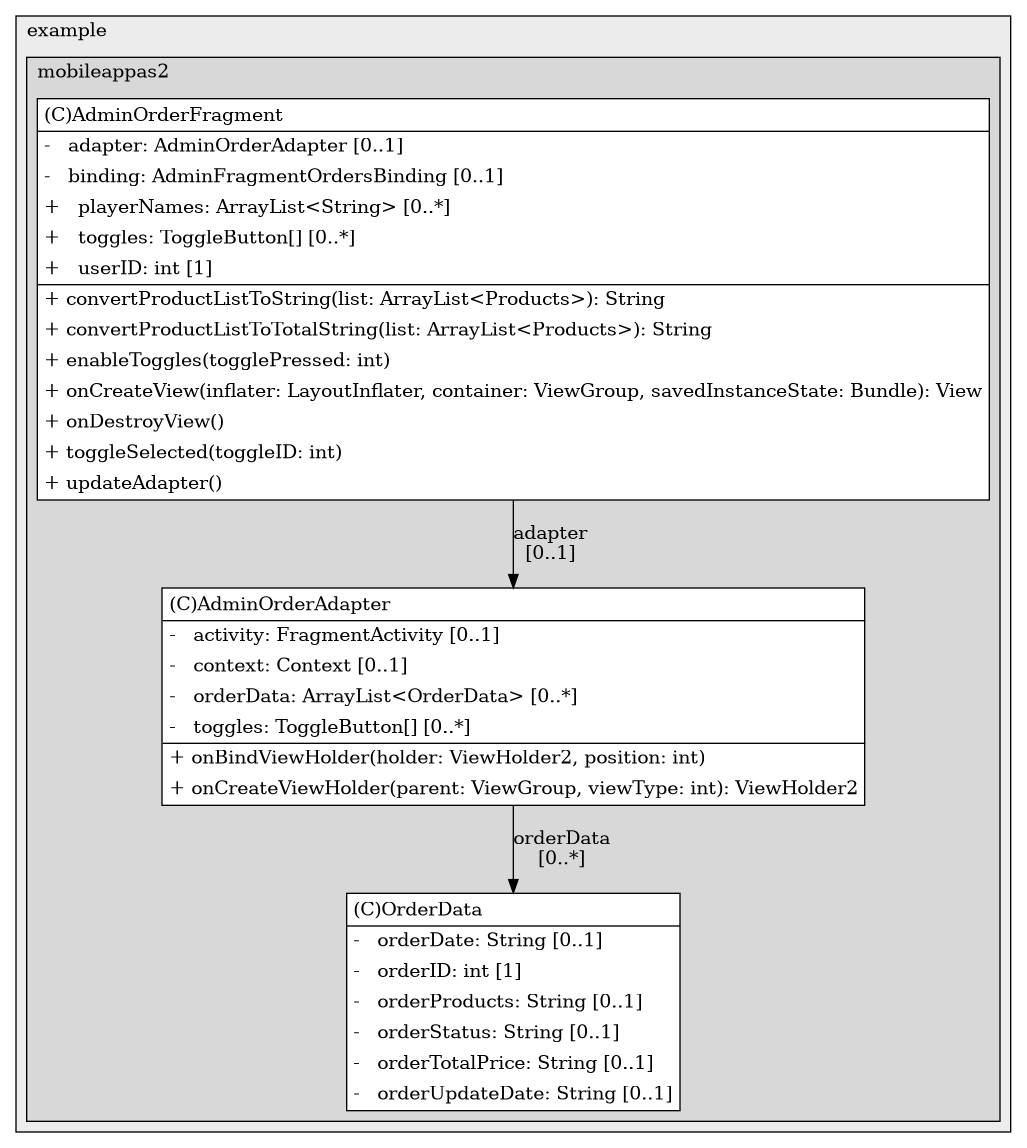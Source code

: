 @startuml

/' diagram meta data start
config=StructureConfiguration;
{
  "projectClassification": {
    "searchMode": "OpenProject", // OpenProject, AllProjects
    "includedProjects": "",
    "pathEndKeywords": "*.impl",
    "isClientPath": "",
    "isClientName": "",
    "isTestPath": "",
    "isTestName": "",
    "isMappingPath": "",
    "isMappingName": "",
    "isDataAccessPath": "",
    "isDataAccessName": "",
    "isDataStructurePath": "",
    "isDataStructureName": "",
    "isInterfaceStructuresPath": "",
    "isInterfaceStructuresName": "",
    "isEntryPointPath": "",
    "isEntryPointName": "",
    "treatFinalFieldsAsMandatory": false
  },
  "graphRestriction": {
    "classPackageExcludeFilter": "",
    "classPackageIncludeFilter": "",
    "classNameExcludeFilter": "",
    "classNameIncludeFilter": "",
    "methodNameExcludeFilter": "",
    "methodNameIncludeFilter": "",
    "removeByInheritance": "", // inheritance/annotation based filtering is done in a second step
    "removeByAnnotation": "",
    "removeByClassPackage": "", // cleanup the graph after inheritance/annotation based filtering is done
    "removeByClassName": "",
    "cutMappings": false,
    "cutEnum": true,
    "cutTests": true,
    "cutClient": true,
    "cutDataAccess": false,
    "cutInterfaceStructures": false,
    "cutDataStructures": false,
    "cutGetterAndSetter": true,
    "cutConstructors": true
  },
  "graphTraversal": {
    "forwardDepth": 6,
    "backwardDepth": 6,
    "classPackageExcludeFilter": "",
    "classPackageIncludeFilter": "",
    "classNameExcludeFilter": "",
    "classNameIncludeFilter": "",
    "methodNameExcludeFilter": "",
    "methodNameIncludeFilter": "",
    "hideMappings": false,
    "hideDataStructures": false,
    "hidePrivateMethods": true,
    "hideInterfaceCalls": true, // indirection: implementation -> interface (is hidden) -> implementation
    "onlyShowApplicationEntryPoints": false, // root node is included
    "useMethodCallsForStructureDiagram": "ForwardOnly" // ForwardOnly, BothDirections, No
  },
  "details": {
    "aggregation": "GroupByClass", // ByClass, GroupByClass, None
    "showClassGenericTypes": true,
    "showMethods": true,
    "showMethodParameterNames": true,
    "showMethodParameterTypes": true,
    "showMethodReturnType": true,
    "showPackageLevels": 2,
    "showDetailedClassStructure": true
  },
  "rootClass": "com.example.mobileappas2.admin_ui.user.order.AdminOrderAdapter",
  "extensionCallbackMethod": "" // qualified.class.name#methodName - signature: public static String method(String)
}
diagram meta data end '/



digraph g {
    rankdir="TB"
    splines=polyline
    

'nodes 
subgraph cluster_1322970774 { 
   	label=example
	labeljust=l
	fillcolor="#ececec"
	style=filled
   
   subgraph cluster_1233910363 { 
   	label=mobileappas2
	labeljust=l
	fillcolor="#d8d8d8"
	style=filled
   
   AdminOrderAdapter298792423[
	label=<<TABLE BORDER="1" CELLBORDER="0" CELLPADDING="4" CELLSPACING="0">
<TR><TD ALIGN="LEFT" >(C)AdminOrderAdapter</TD></TR>
<HR/>
<TR><TD ALIGN="LEFT" >-   activity: FragmentActivity [0..1]</TD></TR>
<TR><TD ALIGN="LEFT" >-   context: Context [0..1]</TD></TR>
<TR><TD ALIGN="LEFT" >-   orderData: ArrayList&lt;OrderData&gt; [0..*]</TD></TR>
<TR><TD ALIGN="LEFT" >-   toggles: ToggleButton[] [0..*]</TD></TR>
<HR/>
<TR><TD ALIGN="LEFT" >+ onBindViewHolder(holder: ViewHolder2, position: int)</TD></TR>
<TR><TD ALIGN="LEFT" >+ onCreateViewHolder(parent: ViewGroup, viewType: int): ViewHolder2</TD></TR>
</TABLE>>
	style=filled
	margin=0
	shape=plaintext
	fillcolor="#FFFFFF"
];

AdminOrderFragment298792423[
	label=<<TABLE BORDER="1" CELLBORDER="0" CELLPADDING="4" CELLSPACING="0">
<TR><TD ALIGN="LEFT" >(C)AdminOrderFragment</TD></TR>
<HR/>
<TR><TD ALIGN="LEFT" >-   adapter: AdminOrderAdapter [0..1]</TD></TR>
<TR><TD ALIGN="LEFT" >-   binding: AdminFragmentOrdersBinding [0..1]</TD></TR>
<TR><TD ALIGN="LEFT" >+   playerNames: ArrayList&lt;String&gt; [0..*]</TD></TR>
<TR><TD ALIGN="LEFT" >+   toggles: ToggleButton[] [0..*]</TD></TR>
<TR><TD ALIGN="LEFT" >+   userID: int [1]</TD></TR>
<HR/>
<TR><TD ALIGN="LEFT" >+ convertProductListToString(list: ArrayList&lt;Products&gt;): String</TD></TR>
<TR><TD ALIGN="LEFT" >+ convertProductListToTotalString(list: ArrayList&lt;Products&gt;): String</TD></TR>
<TR><TD ALIGN="LEFT" >+ enableToggles(togglePressed: int)</TD></TR>
<TR><TD ALIGN="LEFT" >+ onCreateView(inflater: LayoutInflater, container: ViewGroup, savedInstanceState: Bundle): View</TD></TR>
<TR><TD ALIGN="LEFT" >+ onDestroyView()</TD></TR>
<TR><TD ALIGN="LEFT" >+ toggleSelected(toggleID: int)</TD></TR>
<TR><TD ALIGN="LEFT" >+ updateAdapter()</TD></TR>
</TABLE>>
	style=filled
	margin=0
	shape=plaintext
	fillcolor="#FFFFFF"
];

OrderData298792423[
	label=<<TABLE BORDER="1" CELLBORDER="0" CELLPADDING="4" CELLSPACING="0">
<TR><TD ALIGN="LEFT" >(C)OrderData</TD></TR>
<HR/>
<TR><TD ALIGN="LEFT" >-   orderDate: String [0..1]</TD></TR>
<TR><TD ALIGN="LEFT" >-   orderID: int [1]</TD></TR>
<TR><TD ALIGN="LEFT" >-   orderProducts: String [0..1]</TD></TR>
<TR><TD ALIGN="LEFT" >-   orderStatus: String [0..1]</TD></TR>
<TR><TD ALIGN="LEFT" >-   orderTotalPrice: String [0..1]</TD></TR>
<TR><TD ALIGN="LEFT" >-   orderUpdateDate: String [0..1]</TD></TR>
</TABLE>>
	style=filled
	margin=0
	shape=plaintext
	fillcolor="#FFFFFF"
];
} 
} 

'edges    
AdminOrderAdapter298792423 -> OrderData298792423[label="orderData
[0..*]"];
AdminOrderFragment298792423 -> AdminOrderAdapter298792423[label="adapter
[0..1]"];
    
}
@enduml